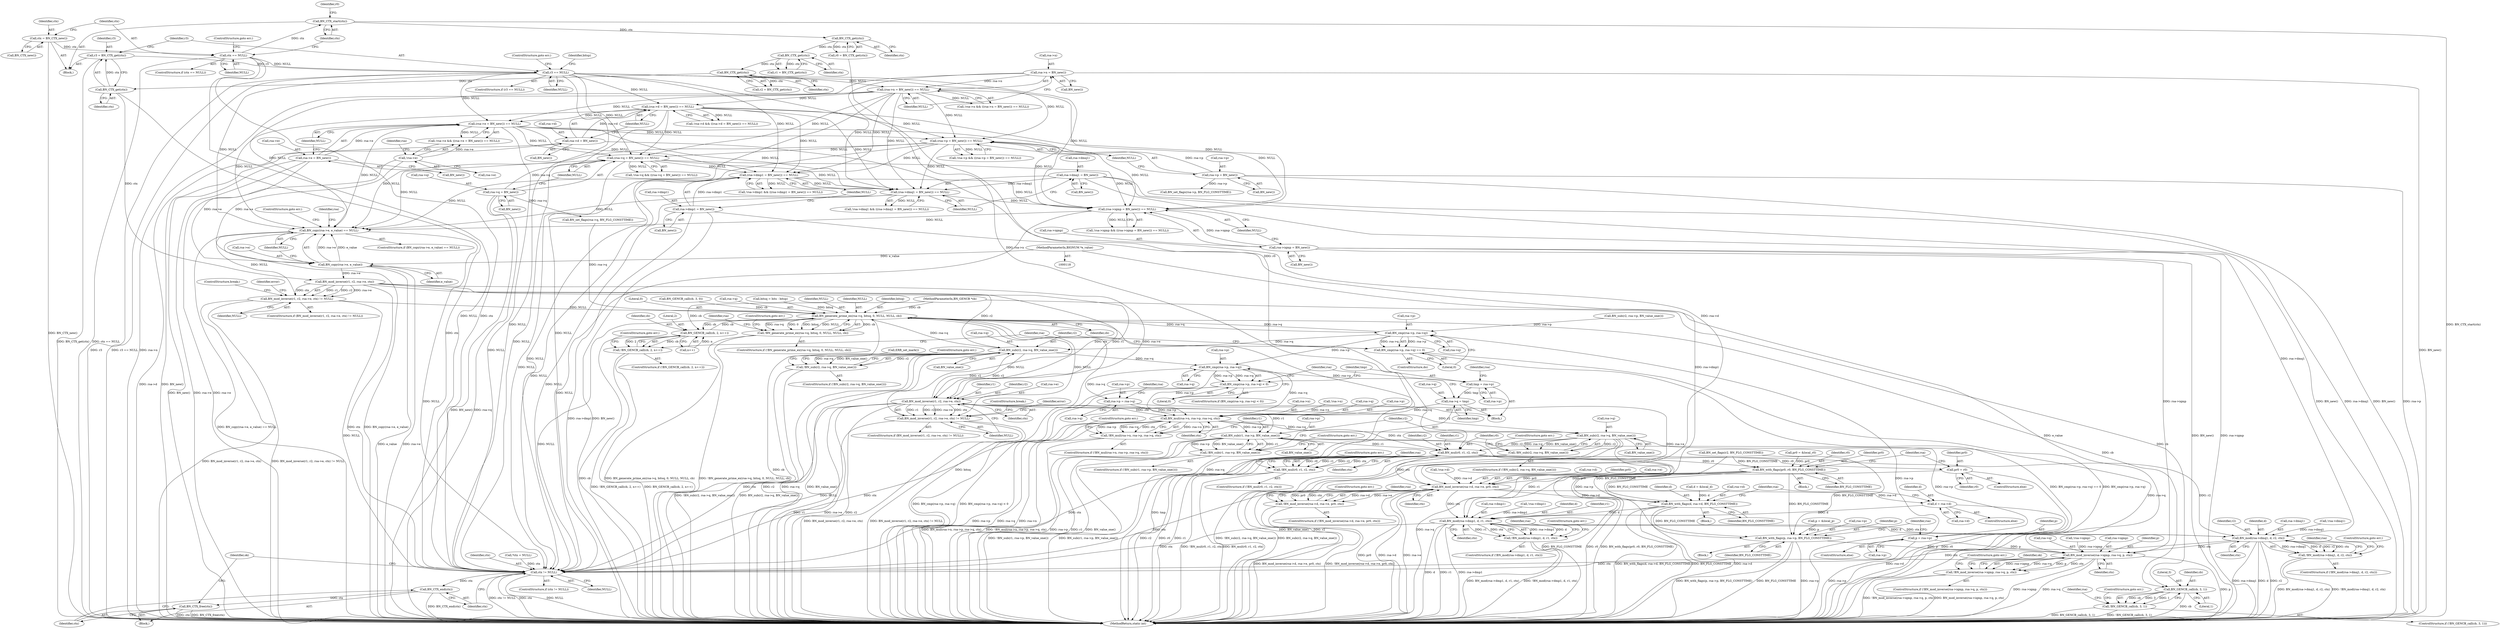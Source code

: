 digraph "0_openssl_349a41da1ad88ad87825414752a8ff5fdd6a6c3f@API" {
"1000334" [label="(Call,BN_copy(rsa->e, e_value) == NULL)"];
"1000335" [label="(Call,BN_copy(rsa->e, e_value))"];
"1000251" [label="(Call,!rsa->e)"];
"1000256" [label="(Call,rsa->e = BN_new())"];
"1000121" [label="(MethodParameterIn,BIGNUM *e_value)"];
"1000325" [label="(Call,(rsa->iqmp = BN_new()) == NULL)"];
"1000326" [label="(Call,rsa->iqmp = BN_new())"];
"1000297" [label="(Call,(rsa->dmp1 = BN_new()) == NULL)"];
"1000298" [label="(Call,rsa->dmp1 = BN_new())"];
"1000283" [label="(Call,(rsa->q = BN_new()) == NULL)"];
"1000284" [label="(Call,rsa->q = BN_new())"];
"1000205" [label="(Call,r3 == NULL)"];
"1000200" [label="(Call,r3 = BN_CTX_get(ctx))"];
"1000202" [label="(Call,BN_CTX_get(ctx))"];
"1000198" [label="(Call,BN_CTX_get(ctx))"];
"1000194" [label="(Call,BN_CTX_get(ctx))"];
"1000190" [label="(Call,BN_CTX_get(ctx))"];
"1000186" [label="(Call,BN_CTX_start(ctx))"];
"1000182" [label="(Call,ctx == NULL)"];
"1000178" [label="(Call,ctx = BN_CTX_new())"];
"1000255" [label="(Call,(rsa->e = BN_new()) == NULL)"];
"1000227" [label="(Call,(rsa->n = BN_new()) == NULL)"];
"1000228" [label="(Call,rsa->n = BN_new())"];
"1000241" [label="(Call,(rsa->d = BN_new()) == NULL)"];
"1000242" [label="(Call,rsa->d = BN_new())"];
"1000269" [label="(Call,(rsa->p = BN_new()) == NULL)"];
"1000270" [label="(Call,rsa->p = BN_new())"];
"1000311" [label="(Call,(rsa->dmq1 = BN_new()) == NULL)"];
"1000312" [label="(Call,rsa->dmq1 = BN_new())"];
"1000368" [label="(Call,BN_mod_inverse(r1, r2, rsa->e, ctx) != NULL)"];
"1000418" [label="(Call,BN_generate_prime_ex(rsa->q, bitsq, 0, NULL, NULL, cb))"];
"1000417" [label="(Call,!BN_generate_prime_ex(rsa->q, bitsq, 0, NULL, NULL, cb))"];
"1000429" [label="(Call,BN_cmp(rsa->p, rsa->q))"];
"1000428" [label="(Call,BN_cmp(rsa->p, rsa->q) == 0)"];
"1000439" [label="(Call,BN_sub(r2, rsa->q, BN_value_one()))"];
"1000438" [label="(Call,!BN_sub(r2, rsa->q, BN_value_one()))"];
"1000449" [label="(Call,BN_mod_inverse(r1, r2, rsa->e, ctx))"];
"1000448" [label="(Call,BN_mod_inverse(r1, r2, rsa->e, ctx) != NULL)"];
"1000689" [label="(Call,ctx != NULL)"];
"1000693" [label="(Call,BN_CTX_end(ctx))"];
"1000695" [label="(Call,BN_CTX_free(ctx))"];
"1000522" [label="(Call,BN_mul(rsa->n, rsa->p, rsa->q, ctx))"];
"1000521" [label="(Call,!BN_mul(rsa->n, rsa->p, rsa->q, ctx))"];
"1000536" [label="(Call,BN_sub(r1, rsa->p, BN_value_one()))"];
"1000535" [label="(Call,!BN_sub(r1, rsa->p, BN_value_one()))"];
"1000554" [label="(Call,BN_mul(r0, r1, r2, ctx))"];
"1000553" [label="(Call,!BN_mul(r0, r1, r2, ctx))"];
"1000572" [label="(Call,BN_with_flags(pr0, r0, BN_FLG_CONSTTIME))"];
"1000582" [label="(Call,BN_mod_inverse(rsa->d, rsa->e, pr0, ctx))"];
"1000581" [label="(Call,!BN_mod_inverse(rsa->d, rsa->e, pr0, ctx))"];
"1000604" [label="(Call,BN_with_flags(d, rsa->d, BN_FLG_CONSTTIME))"];
"1000618" [label="(Call,BN_mod(rsa->dmp1, d, r1, ctx))"];
"1000617" [label="(Call,!BN_mod(rsa->dmp1, d, r1, ctx))"];
"1000628" [label="(Call,BN_mod(rsa->dmq1, d, r2, ctx))"];
"1000627" [label="(Call,!BN_mod(rsa->dmq1, d, r2, ctx))"];
"1000662" [label="(Call,BN_mod_inverse(rsa->iqmp, rsa->q, p, ctx))"];
"1000661" [label="(Call,!BN_mod_inverse(rsa->iqmp, rsa->q, p, ctx))"];
"1000648" [label="(Call,BN_with_flags(p, rsa->p, BN_FLG_CONSTTIME))"];
"1000611" [label="(Call,d = rsa->d)"];
"1000577" [label="(Call,pr0 = r0)"];
"1000655" [label="(Call,p = rsa->p)"];
"1000545" [label="(Call,BN_sub(r2, rsa->q, BN_value_one()))"];
"1000544" [label="(Call,!BN_sub(r2, rsa->q, BN_value_one()))"];
"1000494" [label="(Call,BN_cmp(rsa->p, rsa->q))"];
"1000493" [label="(Call,BN_cmp(rsa->p, rsa->q) < 0)"];
"1000503" [label="(Call,tmp = rsa->p)"];
"1000515" [label="(Call,rsa->q = tmp)"];
"1000508" [label="(Call,rsa->p = rsa->q)"];
"1000479" [label="(Call,BN_GENCB_call(cb, 2, n++))"];
"1000478" [label="(Call,!BN_GENCB_call(cb, 2, n++))"];
"1000487" [label="(Call,BN_GENCB_call(cb, 3, 1))"];
"1000486" [label="(Call,!BN_GENCB_call(cb, 3, 1))"];
"1000547" [label="(Call,rsa->q)"];
"1000519" [label="(Identifier,tmp)"];
"1000666" [label="(Call,rsa->q)"];
"1000479" [label="(Call,BN_GENCB_call(cb, 2, n++))"];
"1000195" [label="(Identifier,ctx)"];
"1000498" [label="(Call,rsa->q)"];
"1000600" [label="(Call,d = &local_d)"];
"1000204" [label="(ControlStructure,if (r3 == NULL))"];
"1000431" [label="(Identifier,rsa)"];
"1000414" [label="(ControlStructure,do)"];
"1000622" [label="(Identifier,d)"];
"1000340" [label="(Identifier,NULL)"];
"1000583" [label="(Call,rsa->d)"];
"1000633" [label="(Identifier,r2)"];
"1000438" [label="(Call,!BN_sub(r2, rsa->q, BN_value_one()))"];
"1000430" [label="(Call,rsa->p)"];
"1000450" [label="(Identifier,r1)"];
"1000649" [label="(Identifier,p)"];
"1000178" [label="(Call,ctx = BN_CTX_new())"];
"1000604" [label="(Call,BN_with_flags(d, rsa->d, BN_FLG_CONSTTIME))"];
"1000270" [label="(Call,rsa->p = BN_new())"];
"1000489" [label="(Literal,3)"];
"1000180" [label="(Call,BN_CTX_new())"];
"1000251" [label="(Call,!rsa->e)"];
"1000653" [label="(Identifier,BN_FLG_CONSTTIME)"];
"1000196" [label="(Call,r2 = BN_CTX_get(ctx))"];
"1000543" [label="(ControlStructure,if (!BN_sub(r2, rsa->q, BN_value_one())))"];
"1000242" [label="(Call,rsa->d = BN_new())"];
"1000194" [label="(Call,BN_CTX_get(ctx))"];
"1000271" [label="(Call,rsa->p)"];
"1000334" [label="(Call,BN_copy(rsa->e, e_value) == NULL)"];
"1000198" [label="(Call,BN_CTX_get(ctx))"];
"1000378" [label="(ControlStructure,break;)"];
"1000122" [label="(MethodParameterIn,BN_GENCB *cb)"];
"1000580" [label="(ControlStructure,if (!BN_mod_inverse(rsa->d, rsa->e, pr0, ctx)))"];
"1000423" [label="(Literal,0)"];
"1000407" [label="(Call,BN_GENCB_call(cb, 3, 0))"];
"1000260" [label="(Call,BN_new())"];
"1000546" [label="(Identifier,r2)"];
"1000694" [label="(Identifier,ctx)"];
"1000567" [label="(Block,)"];
"1000568" [label="(Call,pr0 = &local_r0)"];
"1000624" [label="(Identifier,ctx)"];
"1000419" [label="(Call,rsa->q)"];
"1000417" [label="(Call,!BN_generate_prime_ex(rsa->q, bitsq, 0, NULL, NULL, cb))"];
"1000558" [label="(Identifier,ctx)"];
"1000634" [label="(Identifier,ctx)"];
"1000436" [label="(Literal,0)"];
"1000524" [label="(Identifier,rsa)"];
"1000689" [label="(Call,ctx != NULL)"];
"1000458" [label="(ControlStructure,break;)"];
"1000490" [label="(Literal,1)"];
"1000188" [label="(Call,r0 = BN_CTX_get(ctx))"];
"1000485" [label="(ControlStructure,if (!BN_GENCB_call(cb, 3, 1)))"];
"1000181" [label="(ControlStructure,if (ctx == NULL))"];
"1000579" [label="(Identifier,r0)"];
"1000504" [label="(Identifier,tmp)"];
"1000618" [label="(Call,BN_mod(rsa->dmp1, d, r1, ctx))"];
"1000311" [label="(Call,(rsa->dmq1 = BN_new()) == NULL)"];
"1000596" [label="(Identifier,rsa)"];
"1000321" [label="(Call,!rsa->iqmp)"];
"1000256" [label="(Call,rsa->e = BN_new())"];
"1000654" [label="(ControlStructure,else)"];
"1000275" [label="(Identifier,NULL)"];
"1000285" [label="(Call,rsa->q)"];
"1000182" [label="(Call,ctx == NULL)"];
"1000320" [label="(Call,!rsa->iqmp && ((rsa->iqmp = BN_new()) == NULL))"];
"1000368" [label="(Call,BN_mod_inverse(r1, r2, rsa->e, ctx) != NULL)"];
"1000246" [label="(Call,BN_new())"];
"1000427" [label="(ControlStructure,goto err;)"];
"1000243" [label="(Call,rsa->d)"];
"1000447" [label="(ControlStructure,if (BN_mod_inverse(r1, r2, rsa->e, ctx) != NULL))"];
"1000316" [label="(Call,BN_new())"];
"1000367" [label="(ControlStructure,if (BN_mod_inverse(r1, r2, rsa->e, ctx) != NULL))"];
"1000692" [label="(Block,)"];
"1000534" [label="(ControlStructure,if (!BN_sub(r1, rsa->p, BN_value_one())))"];
"1000627" [label="(Call,!BN_mod(rsa->dmq1, d, r2, ctx))"];
"1000446" [label="(Call,ERR_set_mark())"];
"1000551" [label="(ControlStructure,goto err;)"];
"1000331" [label="(Identifier,NULL)"];
"1000559" [label="(ControlStructure,goto err;)"];
"1000222" [label="(Call,!rsa->n && ((rsa->n = BN_new()) == NULL))"];
"1000207" [label="(Identifier,NULL)"];
"1000247" [label="(Identifier,NULL)"];
"1000289" [label="(Identifier,NULL)"];
"1000121" [label="(MethodParameterIn,BIGNUM *e_value)"];
"1000449" [label="(Call,BN_mod_inverse(r1, r2, rsa->e, ctx))"];
"1000492" [label="(ControlStructure,if (BN_cmp(rsa->p, rsa->q) < 0))"];
"1000616" [label="(ControlStructure,if (!BN_mod(rsa->dmp1, d, r1, ctx)))"];
"1000342" [label="(Call,BN_set_flags(rsa->p, BN_FLG_CONSTTIME))"];
"1000509" [label="(Call,rsa->p)"];
"1000502" [label="(Block,)"];
"1000520" [label="(ControlStructure,if (!BN_mul(rsa->n, rsa->p, rsa->q, ctx)))"];
"1000584" [label="(Identifier,rsa)"];
"1000496" [label="(Identifier,rsa)"];
"1000544" [label="(Call,!BN_sub(r2, rsa->q, BN_value_one()))"];
"1000313" [label="(Call,rsa->dmq1)"];
"1000216" [label="(Call,bitsq = bits - bitsp)"];
"1000486" [label="(Call,!BN_GENCB_call(cb, 3, 1))"];
"1000574" [label="(Identifier,r0)"];
"1000439" [label="(Call,BN_sub(r2, rsa->q, BN_value_one()))"];
"1000508" [label="(Call,rsa->p = rsa->q)"];
"1000664" [label="(Identifier,rsa)"];
"1000522" [label="(Call,BN_mul(rsa->n, rsa->p, rsa->q, ctx))"];
"1000545" [label="(Call,BN_sub(r2, rsa->q, BN_value_one()))"];
"1000690" [label="(Identifier,ctx)"];
"1000516" [label="(Call,rsa->q)"];
"1000510" [label="(Identifier,rsa)"];
"1000326" [label="(Call,rsa->iqmp = BN_new())"];
"1000433" [label="(Call,rsa->q)"];
"1000623" [label="(Identifier,r1)"];
"1000359" [label="(Call,BN_sub(r2, rsa->p, BN_value_one()))"];
"1000536" [label="(Call,BN_sub(r1, rsa->p, BN_value_one()))"];
"1000512" [label="(Call,rsa->q)"];
"1000429" [label="(Call,BN_cmp(rsa->p, rsa->q))"];
"1000673" [label="(Identifier,ok)"];
"1000529" [label="(Call,rsa->q)"];
"1000532" [label="(Identifier,ctx)"];
"1000503" [label="(Call,tmp = rsa->p)"];
"1000644" [label="(Call,p = &local_p)"];
"1000455" [label="(Identifier,ctx)"];
"1000619" [label="(Call,rsa->dmp1)"];
"1000655" [label="(Call,p = rsa->p)"];
"1000269" [label="(Call,(rsa->p = BN_new()) == NULL)"];
"1000227" [label="(Call,(rsa->n = BN_new()) == NULL)"];
"1000533" [label="(ControlStructure,goto err;)"];
"1000606" [label="(Call,rsa->d)"];
"1000526" [label="(Call,rsa->p)"];
"1000538" [label="(Call,rsa->p)"];
"1000312" [label="(Call,rsa->dmq1 = BN_new())"];
"1000578" [label="(Identifier,pr0)"];
"1000581" [label="(Call,!BN_mod_inverse(rsa->d, rsa->e, pr0, ctx))"];
"1000456" [label="(Identifier,NULL)"];
"1000620" [label="(Identifier,rsa)"];
"1000441" [label="(Call,rsa->q)"];
"1000250" [label="(Call,!rsa->e && ((rsa->e = BN_new()) == NULL))"];
"1000203" [label="(Identifier,ctx)"];
"1000688" [label="(ControlStructure,if (ctx != NULL))"];
"1000480" [label="(Identifier,cb)"];
"1000297" [label="(Call,(rsa->dmp1 = BN_new()) == NULL)"];
"1000576" [label="(ControlStructure,else)"];
"1000488" [label="(Identifier,cb)"];
"1000613" [label="(Call,rsa->d)"];
"1000484" [label="(ControlStructure,goto err;)"];
"1000191" [label="(Identifier,ctx)"];
"1000327" [label="(Call,rsa->iqmp)"];
"1000612" [label="(Identifier,d)"];
"1000695" [label="(Call,BN_CTX_free(ctx))"];
"1000192" [label="(Call,r1 = BN_CTX_get(ctx))"];
"1000440" [label="(Identifier,r2)"];
"1000278" [label="(Call,!rsa->q && ((rsa->q = BN_new()) == NULL))"];
"1000333" [label="(ControlStructure,if (BN_copy(rsa->e, e_value) == NULL))"];
"1000632" [label="(Identifier,d)"];
"1000481" [label="(Literal,2)"];
"1000650" [label="(Call,rsa->p)"];
"1000555" [label="(Identifier,r0)"];
"1000206" [label="(Identifier,r3)"];
"1000228" [label="(Call,rsa->n = BN_new())"];
"1000236" [label="(Call,!rsa->d && ((rsa->d = BN_new()) == NULL))"];
"1000451" [label="(Identifier,r2)"];
"1000478" [label="(Call,!BN_GENCB_call(cb, 2, n++))"];
"1000611" [label="(Call,d = rsa->d)"];
"1000661" [label="(Call,!BN_mod_inverse(rsa->iqmp, rsa->q, p, ctx))"];
"1000187" [label="(Identifier,ctx)"];
"1000663" [label="(Call,rsa->iqmp)"];
"1000233" [label="(Identifier,NULL)"];
"1000418" [label="(Call,BN_generate_prime_ex(rsa->q, bitsq, 0, NULL, NULL, cb))"];
"1000698" [label="(Identifier,ok)"];
"1000557" [label="(Identifier,r2)"];
"1000617" [label="(Call,!BN_mod(rsa->dmp1, d, r1, ctx))"];
"1000640" [label="(Identifier,rsa)"];
"1000542" [label="(ControlStructure,goto err;)"];
"1000292" [label="(Call,!rsa->dmp1 && ((rsa->dmp1 = BN_new()) == NULL))"];
"1000232" [label="(Call,BN_new())"];
"1000335" [label="(Call,BN_copy(rsa->e, e_value))"];
"1000699" [label="(MethodReturn,static int)"];
"1000274" [label="(Call,BN_new())"];
"1000380" [label="(Identifier,error)"];
"1000582" [label="(Call,BN_mod_inverse(rsa->d, rsa->e, pr0, ctx))"];
"1000494" [label="(Call,BN_cmp(rsa->p, rsa->q))"];
"1000482" [label="(Call,n++)"];
"1000629" [label="(Call,rsa->dmq1)"];
"1000554" [label="(Call,BN_mul(r0, r1, r2, ctx))"];
"1000325" [label="(Call,(rsa->iqmp = BN_new()) == NULL)"];
"1000420" [label="(Identifier,rsa)"];
"1000577" [label="(Call,pr0 = r0)"];
"1000376" [label="(Identifier,NULL)"];
"1000200" [label="(Call,r3 = BN_CTX_get(ctx))"];
"1000261" [label="(Identifier,NULL)"];
"1000628" [label="(Call,BN_mod(rsa->dmq1, d, r2, ctx))"];
"1000662" [label="(Call,BN_mod_inverse(rsa->iqmp, rsa->q, p, ctx))"];
"1000307" [label="(Call,!rsa->dmq1)"];
"1000630" [label="(Identifier,rsa)"];
"1000369" [label="(Call,BN_mod_inverse(r1, r2, rsa->e, ctx))"];
"1000184" [label="(Identifier,NULL)"];
"1000264" [label="(Call,!rsa->p && ((rsa->p = BN_new()) == NULL))"];
"1000229" [label="(Call,rsa->n)"];
"1000426" [label="(Identifier,cb)"];
"1000487" [label="(Call,BN_GENCB_call(cb, 3, 1))"];
"1000625" [label="(ControlStructure,goto err;)"];
"1000341" [label="(ControlStructure,goto err;)"];
"1000523" [label="(Call,rsa->n)"];
"1000643" [label="(Block,)"];
"1000505" [label="(Call,rsa->p)"];
"1000339" [label="(Identifier,e_value)"];
"1000186" [label="(Call,BN_CTX_start(ctx))"];
"1000521" [label="(Call,!BN_mul(rsa->n, rsa->p, rsa->q, ctx))"];
"1000293" [label="(Call,!rsa->dmp1)"];
"1000190" [label="(Call,BN_CTX_get(ctx))"];
"1000258" [label="(Identifier,rsa)"];
"1000416" [label="(ControlStructure,if (!BN_generate_prime_ex(rsa->q, bitsq, 0, NULL, NULL, cb)))"];
"1000626" [label="(ControlStructure,if (!BN_mod(rsa->dmq1, d, r2, ctx)))"];
"1000501" [label="(Literal,0)"];
"1000283" [label="(Call,(rsa->q = BN_new()) == NULL)"];
"1000306" [label="(Call,!rsa->dmq1 && ((rsa->dmq1 = BN_new()) == NULL))"];
"1000444" [label="(Call,BN_value_one())"];
"1000241" [label="(Call,(rsa->d = BN_new()) == NULL)"];
"1000425" [label="(Identifier,NULL)"];
"1000477" [label="(ControlStructure,if (!BN_GENCB_call(cb, 2, n++)))"];
"1000223" [label="(Call,!rsa->n)"];
"1000208" [label="(ControlStructure,goto err;)"];
"1000428" [label="(Call,BN_cmp(rsa->p, rsa->q) == 0)"];
"1000590" [label="(Identifier,ctx)"];
"1000185" [label="(ControlStructure,goto err;)"];
"1000330" [label="(Call,BN_new())"];
"1000693" [label="(Call,BN_CTX_end(ctx))"];
"1000556" [label="(Identifier,r1)"];
"1000179" [label="(Identifier,ctx)"];
"1000541" [label="(Call,BN_value_one())"];
"1000670" [label="(Identifier,ctx)"];
"1000656" [label="(Identifier,p)"];
"1000517" [label="(Identifier,rsa)"];
"1000610" [label="(ControlStructure,else)"];
"1000495" [label="(Call,rsa->p)"];
"1000183" [label="(Identifier,ctx)"];
"1000317" [label="(Identifier,NULL)"];
"1000255" [label="(Call,(rsa->e = BN_new()) == NULL)"];
"1000535" [label="(Call,!BN_sub(r1, rsa->p, BN_value_one()))"];
"1000552" [label="(ControlStructure,if (!BN_mul(r0, r1, r2, ctx)))"];
"1000352" [label="(Call,BN_set_flags(r2, BN_FLG_CONSTTIME))"];
"1000589" [label="(Identifier,pr0)"];
"1000336" [label="(Call,rsa->e)"];
"1000201" [label="(Identifier,r3)"];
"1000671" [label="(ControlStructure,goto err;)"];
"1000299" [label="(Call,rsa->dmp1)"];
"1000298" [label="(Call,rsa->dmp1 = BN_new())"];
"1000303" [label="(Identifier,NULL)"];
"1000202" [label="(Call,BN_CTX_get(ctx))"];
"1000424" [label="(Identifier,NULL)"];
"1000553" [label="(Call,!BN_mul(r0, r1, r2, ctx))"];
"1000515" [label="(Call,rsa->q = tmp)"];
"1000657" [label="(Call,rsa->p)"];
"1000550" [label="(Call,BN_value_one())"];
"1000437" [label="(ControlStructure,if (!BN_sub(r2, rsa->q, BN_value_one())))"];
"1000575" [label="(Identifier,BN_FLG_CONSTTIME)"];
"1000199" [label="(Identifier,ctx)"];
"1000491" [label="(ControlStructure,goto err;)"];
"1000205" [label="(Call,r3 == NULL)"];
"1000572" [label="(Call,BN_with_flags(pr0, r0, BN_FLG_CONSTTIME))"];
"1000696" [label="(Identifier,ctx)"];
"1000609" [label="(Identifier,BN_FLG_CONSTTIME)"];
"1000284" [label="(Call,rsa->q = BN_new())"];
"1000605" [label="(Identifier,d)"];
"1000452" [label="(Call,rsa->e)"];
"1000586" [label="(Call,rsa->e)"];
"1000493" [label="(Call,BN_cmp(rsa->p, rsa->q) < 0)"];
"1000648" [label="(Call,BN_with_flags(p, rsa->p, BN_FLG_CONSTTIME))"];
"1000660" [label="(ControlStructure,if (!BN_mod_inverse(rsa->iqmp, rsa->q, p, ctx)))"];
"1000448" [label="(Call,BN_mod_inverse(r1, r2, rsa->e, ctx) != NULL)"];
"1000210" [label="(Identifier,bitsp)"];
"1000573" [label="(Identifier,pr0)"];
"1000237" [label="(Call,!rsa->d)"];
"1000591" [label="(ControlStructure,goto err;)"];
"1000691" [label="(Identifier,NULL)"];
"1000159" [label="(Call,*ctx = NULL)"];
"1000537" [label="(Identifier,r1)"];
"1000599" [label="(Block,)"];
"1000344" [label="(Identifier,rsa)"];
"1000635" [label="(ControlStructure,goto err;)"];
"1000669" [label="(Identifier,p)"];
"1000460" [label="(Identifier,error)"];
"1000252" [label="(Call,rsa->e)"];
"1000445" [label="(ControlStructure,goto err;)"];
"1000347" [label="(Call,BN_set_flags(rsa->q, BN_FLG_CONSTTIME))"];
"1000302" [label="(Call,BN_new())"];
"1000123" [label="(Block,)"];
"1000257" [label="(Call,rsa->e)"];
"1000564" [label="(Identifier,rsa)"];
"1000189" [label="(Identifier,r0)"];
"1000288" [label="(Call,BN_new())"];
"1000422" [label="(Identifier,bitsq)"];
"1000334" -> "1000333"  [label="AST: "];
"1000334" -> "1000340"  [label="CFG: "];
"1000335" -> "1000334"  [label="AST: "];
"1000340" -> "1000334"  [label="AST: "];
"1000341" -> "1000334"  [label="CFG: "];
"1000344" -> "1000334"  [label="CFG: "];
"1000334" -> "1000699"  [label="DDG: BN_copy(rsa->e, e_value) == NULL"];
"1000334" -> "1000699"  [label="DDG: BN_copy(rsa->e, e_value)"];
"1000335" -> "1000334"  [label="DDG: rsa->e"];
"1000335" -> "1000334"  [label="DDG: e_value"];
"1000325" -> "1000334"  [label="DDG: NULL"];
"1000297" -> "1000334"  [label="DDG: NULL"];
"1000283" -> "1000334"  [label="DDG: NULL"];
"1000205" -> "1000334"  [label="DDG: NULL"];
"1000255" -> "1000334"  [label="DDG: NULL"];
"1000241" -> "1000334"  [label="DDG: NULL"];
"1000311" -> "1000334"  [label="DDG: NULL"];
"1000269" -> "1000334"  [label="DDG: NULL"];
"1000227" -> "1000334"  [label="DDG: NULL"];
"1000334" -> "1000368"  [label="DDG: NULL"];
"1000334" -> "1000689"  [label="DDG: NULL"];
"1000335" -> "1000339"  [label="CFG: "];
"1000336" -> "1000335"  [label="AST: "];
"1000339" -> "1000335"  [label="AST: "];
"1000340" -> "1000335"  [label="CFG: "];
"1000335" -> "1000699"  [label="DDG: e_value"];
"1000335" -> "1000699"  [label="DDG: rsa->e"];
"1000251" -> "1000335"  [label="DDG: rsa->e"];
"1000256" -> "1000335"  [label="DDG: rsa->e"];
"1000121" -> "1000335"  [label="DDG: e_value"];
"1000335" -> "1000369"  [label="DDG: rsa->e"];
"1000251" -> "1000250"  [label="AST: "];
"1000251" -> "1000252"  [label="CFG: "];
"1000252" -> "1000251"  [label="AST: "];
"1000258" -> "1000251"  [label="CFG: "];
"1000250" -> "1000251"  [label="CFG: "];
"1000251" -> "1000699"  [label="DDG: rsa->e"];
"1000251" -> "1000250"  [label="DDG: rsa->e"];
"1000256" -> "1000255"  [label="AST: "];
"1000256" -> "1000260"  [label="CFG: "];
"1000257" -> "1000256"  [label="AST: "];
"1000260" -> "1000256"  [label="AST: "];
"1000261" -> "1000256"  [label="CFG: "];
"1000256" -> "1000699"  [label="DDG: BN_new()"];
"1000256" -> "1000699"  [label="DDG: rsa->e"];
"1000256" -> "1000255"  [label="DDG: rsa->e"];
"1000121" -> "1000118"  [label="AST: "];
"1000121" -> "1000699"  [label="DDG: e_value"];
"1000325" -> "1000320"  [label="AST: "];
"1000325" -> "1000331"  [label="CFG: "];
"1000326" -> "1000325"  [label="AST: "];
"1000331" -> "1000325"  [label="AST: "];
"1000320" -> "1000325"  [label="CFG: "];
"1000325" -> "1000320"  [label="DDG: NULL"];
"1000326" -> "1000325"  [label="DDG: rsa->iqmp"];
"1000297" -> "1000325"  [label="DDG: NULL"];
"1000283" -> "1000325"  [label="DDG: NULL"];
"1000205" -> "1000325"  [label="DDG: NULL"];
"1000255" -> "1000325"  [label="DDG: NULL"];
"1000241" -> "1000325"  [label="DDG: NULL"];
"1000311" -> "1000325"  [label="DDG: NULL"];
"1000269" -> "1000325"  [label="DDG: NULL"];
"1000227" -> "1000325"  [label="DDG: NULL"];
"1000325" -> "1000689"  [label="DDG: NULL"];
"1000326" -> "1000330"  [label="CFG: "];
"1000327" -> "1000326"  [label="AST: "];
"1000330" -> "1000326"  [label="AST: "];
"1000331" -> "1000326"  [label="CFG: "];
"1000326" -> "1000699"  [label="DDG: BN_new()"];
"1000326" -> "1000699"  [label="DDG: rsa->iqmp"];
"1000326" -> "1000662"  [label="DDG: rsa->iqmp"];
"1000297" -> "1000292"  [label="AST: "];
"1000297" -> "1000303"  [label="CFG: "];
"1000298" -> "1000297"  [label="AST: "];
"1000303" -> "1000297"  [label="AST: "];
"1000292" -> "1000297"  [label="CFG: "];
"1000297" -> "1000292"  [label="DDG: NULL"];
"1000298" -> "1000297"  [label="DDG: rsa->dmp1"];
"1000283" -> "1000297"  [label="DDG: NULL"];
"1000205" -> "1000297"  [label="DDG: NULL"];
"1000255" -> "1000297"  [label="DDG: NULL"];
"1000241" -> "1000297"  [label="DDG: NULL"];
"1000269" -> "1000297"  [label="DDG: NULL"];
"1000227" -> "1000297"  [label="DDG: NULL"];
"1000297" -> "1000311"  [label="DDG: NULL"];
"1000297" -> "1000689"  [label="DDG: NULL"];
"1000298" -> "1000302"  [label="CFG: "];
"1000299" -> "1000298"  [label="AST: "];
"1000302" -> "1000298"  [label="AST: "];
"1000303" -> "1000298"  [label="CFG: "];
"1000298" -> "1000699"  [label="DDG: rsa->dmp1"];
"1000298" -> "1000699"  [label="DDG: BN_new()"];
"1000298" -> "1000618"  [label="DDG: rsa->dmp1"];
"1000283" -> "1000278"  [label="AST: "];
"1000283" -> "1000289"  [label="CFG: "];
"1000284" -> "1000283"  [label="AST: "];
"1000289" -> "1000283"  [label="AST: "];
"1000278" -> "1000283"  [label="CFG: "];
"1000283" -> "1000278"  [label="DDG: NULL"];
"1000284" -> "1000283"  [label="DDG: rsa->q"];
"1000205" -> "1000283"  [label="DDG: NULL"];
"1000255" -> "1000283"  [label="DDG: NULL"];
"1000241" -> "1000283"  [label="DDG: NULL"];
"1000269" -> "1000283"  [label="DDG: NULL"];
"1000227" -> "1000283"  [label="DDG: NULL"];
"1000283" -> "1000311"  [label="DDG: NULL"];
"1000283" -> "1000689"  [label="DDG: NULL"];
"1000284" -> "1000288"  [label="CFG: "];
"1000285" -> "1000284"  [label="AST: "];
"1000288" -> "1000284"  [label="AST: "];
"1000289" -> "1000284"  [label="CFG: "];
"1000284" -> "1000699"  [label="DDG: rsa->q"];
"1000284" -> "1000699"  [label="DDG: BN_new()"];
"1000284" -> "1000347"  [label="DDG: rsa->q"];
"1000205" -> "1000204"  [label="AST: "];
"1000205" -> "1000207"  [label="CFG: "];
"1000206" -> "1000205"  [label="AST: "];
"1000207" -> "1000205"  [label="AST: "];
"1000208" -> "1000205"  [label="CFG: "];
"1000210" -> "1000205"  [label="CFG: "];
"1000205" -> "1000699"  [label="DDG: r3"];
"1000205" -> "1000699"  [label="DDG: r3 == NULL"];
"1000200" -> "1000205"  [label="DDG: r3"];
"1000182" -> "1000205"  [label="DDG: NULL"];
"1000205" -> "1000227"  [label="DDG: NULL"];
"1000205" -> "1000241"  [label="DDG: NULL"];
"1000205" -> "1000255"  [label="DDG: NULL"];
"1000205" -> "1000269"  [label="DDG: NULL"];
"1000205" -> "1000311"  [label="DDG: NULL"];
"1000205" -> "1000689"  [label="DDG: NULL"];
"1000200" -> "1000123"  [label="AST: "];
"1000200" -> "1000202"  [label="CFG: "];
"1000201" -> "1000200"  [label="AST: "];
"1000202" -> "1000200"  [label="AST: "];
"1000206" -> "1000200"  [label="CFG: "];
"1000200" -> "1000699"  [label="DDG: BN_CTX_get(ctx)"];
"1000202" -> "1000200"  [label="DDG: ctx"];
"1000202" -> "1000203"  [label="CFG: "];
"1000203" -> "1000202"  [label="AST: "];
"1000198" -> "1000202"  [label="DDG: ctx"];
"1000202" -> "1000369"  [label="DDG: ctx"];
"1000202" -> "1000689"  [label="DDG: ctx"];
"1000198" -> "1000196"  [label="AST: "];
"1000198" -> "1000199"  [label="CFG: "];
"1000199" -> "1000198"  [label="AST: "];
"1000196" -> "1000198"  [label="CFG: "];
"1000198" -> "1000196"  [label="DDG: ctx"];
"1000194" -> "1000198"  [label="DDG: ctx"];
"1000194" -> "1000192"  [label="AST: "];
"1000194" -> "1000195"  [label="CFG: "];
"1000195" -> "1000194"  [label="AST: "];
"1000192" -> "1000194"  [label="CFG: "];
"1000194" -> "1000192"  [label="DDG: ctx"];
"1000190" -> "1000194"  [label="DDG: ctx"];
"1000190" -> "1000188"  [label="AST: "];
"1000190" -> "1000191"  [label="CFG: "];
"1000191" -> "1000190"  [label="AST: "];
"1000188" -> "1000190"  [label="CFG: "];
"1000190" -> "1000188"  [label="DDG: ctx"];
"1000186" -> "1000190"  [label="DDG: ctx"];
"1000186" -> "1000123"  [label="AST: "];
"1000186" -> "1000187"  [label="CFG: "];
"1000187" -> "1000186"  [label="AST: "];
"1000189" -> "1000186"  [label="CFG: "];
"1000186" -> "1000699"  [label="DDG: BN_CTX_start(ctx)"];
"1000182" -> "1000186"  [label="DDG: ctx"];
"1000182" -> "1000181"  [label="AST: "];
"1000182" -> "1000184"  [label="CFG: "];
"1000183" -> "1000182"  [label="AST: "];
"1000184" -> "1000182"  [label="AST: "];
"1000185" -> "1000182"  [label="CFG: "];
"1000187" -> "1000182"  [label="CFG: "];
"1000182" -> "1000699"  [label="DDG: ctx == NULL"];
"1000178" -> "1000182"  [label="DDG: ctx"];
"1000182" -> "1000689"  [label="DDG: ctx"];
"1000182" -> "1000689"  [label="DDG: NULL"];
"1000178" -> "1000123"  [label="AST: "];
"1000178" -> "1000180"  [label="CFG: "];
"1000179" -> "1000178"  [label="AST: "];
"1000180" -> "1000178"  [label="AST: "];
"1000183" -> "1000178"  [label="CFG: "];
"1000178" -> "1000699"  [label="DDG: BN_CTX_new()"];
"1000255" -> "1000250"  [label="AST: "];
"1000255" -> "1000261"  [label="CFG: "];
"1000261" -> "1000255"  [label="AST: "];
"1000250" -> "1000255"  [label="CFG: "];
"1000255" -> "1000250"  [label="DDG: NULL"];
"1000227" -> "1000255"  [label="DDG: NULL"];
"1000241" -> "1000255"  [label="DDG: NULL"];
"1000255" -> "1000269"  [label="DDG: NULL"];
"1000255" -> "1000311"  [label="DDG: NULL"];
"1000255" -> "1000689"  [label="DDG: NULL"];
"1000227" -> "1000222"  [label="AST: "];
"1000227" -> "1000233"  [label="CFG: "];
"1000228" -> "1000227"  [label="AST: "];
"1000233" -> "1000227"  [label="AST: "];
"1000222" -> "1000227"  [label="CFG: "];
"1000227" -> "1000222"  [label="DDG: NULL"];
"1000228" -> "1000227"  [label="DDG: rsa->n"];
"1000227" -> "1000241"  [label="DDG: NULL"];
"1000227" -> "1000269"  [label="DDG: NULL"];
"1000227" -> "1000311"  [label="DDG: NULL"];
"1000227" -> "1000689"  [label="DDG: NULL"];
"1000228" -> "1000232"  [label="CFG: "];
"1000229" -> "1000228"  [label="AST: "];
"1000232" -> "1000228"  [label="AST: "];
"1000233" -> "1000228"  [label="CFG: "];
"1000228" -> "1000699"  [label="DDG: rsa->n"];
"1000228" -> "1000699"  [label="DDG: BN_new()"];
"1000228" -> "1000522"  [label="DDG: rsa->n"];
"1000241" -> "1000236"  [label="AST: "];
"1000241" -> "1000247"  [label="CFG: "];
"1000242" -> "1000241"  [label="AST: "];
"1000247" -> "1000241"  [label="AST: "];
"1000236" -> "1000241"  [label="CFG: "];
"1000241" -> "1000236"  [label="DDG: NULL"];
"1000242" -> "1000241"  [label="DDG: rsa->d"];
"1000241" -> "1000269"  [label="DDG: NULL"];
"1000241" -> "1000311"  [label="DDG: NULL"];
"1000241" -> "1000689"  [label="DDG: NULL"];
"1000242" -> "1000246"  [label="CFG: "];
"1000243" -> "1000242"  [label="AST: "];
"1000246" -> "1000242"  [label="AST: "];
"1000247" -> "1000242"  [label="CFG: "];
"1000242" -> "1000699"  [label="DDG: BN_new()"];
"1000242" -> "1000699"  [label="DDG: rsa->d"];
"1000242" -> "1000582"  [label="DDG: rsa->d"];
"1000269" -> "1000264"  [label="AST: "];
"1000269" -> "1000275"  [label="CFG: "];
"1000270" -> "1000269"  [label="AST: "];
"1000275" -> "1000269"  [label="AST: "];
"1000264" -> "1000269"  [label="CFG: "];
"1000269" -> "1000264"  [label="DDG: NULL"];
"1000270" -> "1000269"  [label="DDG: rsa->p"];
"1000269" -> "1000311"  [label="DDG: NULL"];
"1000269" -> "1000689"  [label="DDG: NULL"];
"1000270" -> "1000274"  [label="CFG: "];
"1000271" -> "1000270"  [label="AST: "];
"1000274" -> "1000270"  [label="AST: "];
"1000275" -> "1000270"  [label="CFG: "];
"1000270" -> "1000699"  [label="DDG: BN_new()"];
"1000270" -> "1000699"  [label="DDG: rsa->p"];
"1000270" -> "1000342"  [label="DDG: rsa->p"];
"1000311" -> "1000306"  [label="AST: "];
"1000311" -> "1000317"  [label="CFG: "];
"1000312" -> "1000311"  [label="AST: "];
"1000317" -> "1000311"  [label="AST: "];
"1000306" -> "1000311"  [label="CFG: "];
"1000311" -> "1000306"  [label="DDG: NULL"];
"1000312" -> "1000311"  [label="DDG: rsa->dmq1"];
"1000311" -> "1000689"  [label="DDG: NULL"];
"1000312" -> "1000316"  [label="CFG: "];
"1000313" -> "1000312"  [label="AST: "];
"1000316" -> "1000312"  [label="AST: "];
"1000317" -> "1000312"  [label="CFG: "];
"1000312" -> "1000699"  [label="DDG: BN_new()"];
"1000312" -> "1000699"  [label="DDG: rsa->dmq1"];
"1000312" -> "1000628"  [label="DDG: rsa->dmq1"];
"1000368" -> "1000367"  [label="AST: "];
"1000368" -> "1000376"  [label="CFG: "];
"1000369" -> "1000368"  [label="AST: "];
"1000376" -> "1000368"  [label="AST: "];
"1000378" -> "1000368"  [label="CFG: "];
"1000380" -> "1000368"  [label="CFG: "];
"1000368" -> "1000699"  [label="DDG: BN_mod_inverse(r1, r2, rsa->e, ctx)"];
"1000368" -> "1000699"  [label="DDG: BN_mod_inverse(r1, r2, rsa->e, ctx) != NULL"];
"1000369" -> "1000368"  [label="DDG: r1"];
"1000369" -> "1000368"  [label="DDG: r2"];
"1000369" -> "1000368"  [label="DDG: rsa->e"];
"1000369" -> "1000368"  [label="DDG: ctx"];
"1000368" -> "1000418"  [label="DDG: NULL"];
"1000368" -> "1000689"  [label="DDG: NULL"];
"1000418" -> "1000417"  [label="AST: "];
"1000418" -> "1000426"  [label="CFG: "];
"1000419" -> "1000418"  [label="AST: "];
"1000422" -> "1000418"  [label="AST: "];
"1000423" -> "1000418"  [label="AST: "];
"1000424" -> "1000418"  [label="AST: "];
"1000425" -> "1000418"  [label="AST: "];
"1000426" -> "1000418"  [label="AST: "];
"1000417" -> "1000418"  [label="CFG: "];
"1000418" -> "1000699"  [label="DDG: cb"];
"1000418" -> "1000699"  [label="DDG: bitsq"];
"1000418" -> "1000699"  [label="DDG: rsa->q"];
"1000418" -> "1000417"  [label="DDG: cb"];
"1000418" -> "1000417"  [label="DDG: rsa->q"];
"1000418" -> "1000417"  [label="DDG: 0"];
"1000418" -> "1000417"  [label="DDG: bitsq"];
"1000418" -> "1000417"  [label="DDG: NULL"];
"1000347" -> "1000418"  [label="DDG: rsa->q"];
"1000429" -> "1000418"  [label="DDG: rsa->q"];
"1000439" -> "1000418"  [label="DDG: rsa->q"];
"1000216" -> "1000418"  [label="DDG: bitsq"];
"1000448" -> "1000418"  [label="DDG: NULL"];
"1000407" -> "1000418"  [label="DDG: cb"];
"1000479" -> "1000418"  [label="DDG: cb"];
"1000122" -> "1000418"  [label="DDG: cb"];
"1000418" -> "1000429"  [label="DDG: rsa->q"];
"1000418" -> "1000448"  [label="DDG: NULL"];
"1000418" -> "1000479"  [label="DDG: cb"];
"1000418" -> "1000487"  [label="DDG: cb"];
"1000418" -> "1000689"  [label="DDG: NULL"];
"1000417" -> "1000416"  [label="AST: "];
"1000431" -> "1000417"  [label="CFG: "];
"1000427" -> "1000417"  [label="CFG: "];
"1000417" -> "1000699"  [label="DDG: BN_generate_prime_ex(rsa->q, bitsq, 0, NULL, NULL, cb)"];
"1000417" -> "1000699"  [label="DDG: !BN_generate_prime_ex(rsa->q, bitsq, 0, NULL, NULL, cb)"];
"1000429" -> "1000428"  [label="AST: "];
"1000429" -> "1000433"  [label="CFG: "];
"1000430" -> "1000429"  [label="AST: "];
"1000433" -> "1000429"  [label="AST: "];
"1000436" -> "1000429"  [label="CFG: "];
"1000429" -> "1000699"  [label="DDG: rsa->p"];
"1000429" -> "1000428"  [label="DDG: rsa->p"];
"1000429" -> "1000428"  [label="DDG: rsa->q"];
"1000359" -> "1000429"  [label="DDG: rsa->p"];
"1000429" -> "1000439"  [label="DDG: rsa->q"];
"1000429" -> "1000494"  [label="DDG: rsa->p"];
"1000428" -> "1000414"  [label="AST: "];
"1000428" -> "1000436"  [label="CFG: "];
"1000436" -> "1000428"  [label="AST: "];
"1000420" -> "1000428"  [label="CFG: "];
"1000440" -> "1000428"  [label="CFG: "];
"1000428" -> "1000699"  [label="DDG: BN_cmp(rsa->p, rsa->q) == 0"];
"1000428" -> "1000699"  [label="DDG: BN_cmp(rsa->p, rsa->q)"];
"1000439" -> "1000438"  [label="AST: "];
"1000439" -> "1000444"  [label="CFG: "];
"1000440" -> "1000439"  [label="AST: "];
"1000441" -> "1000439"  [label="AST: "];
"1000444" -> "1000439"  [label="AST: "];
"1000438" -> "1000439"  [label="CFG: "];
"1000439" -> "1000699"  [label="DDG: r2"];
"1000439" -> "1000699"  [label="DDG: rsa->q"];
"1000439" -> "1000699"  [label="DDG: BN_value_one()"];
"1000439" -> "1000438"  [label="DDG: r2"];
"1000439" -> "1000438"  [label="DDG: rsa->q"];
"1000439" -> "1000438"  [label="DDG: BN_value_one()"];
"1000449" -> "1000439"  [label="DDG: r2"];
"1000369" -> "1000439"  [label="DDG: r2"];
"1000439" -> "1000449"  [label="DDG: r2"];
"1000439" -> "1000494"  [label="DDG: rsa->q"];
"1000438" -> "1000437"  [label="AST: "];
"1000445" -> "1000438"  [label="CFG: "];
"1000446" -> "1000438"  [label="CFG: "];
"1000438" -> "1000699"  [label="DDG: !BN_sub(r2, rsa->q, BN_value_one())"];
"1000438" -> "1000699"  [label="DDG: BN_sub(r2, rsa->q, BN_value_one())"];
"1000449" -> "1000448"  [label="AST: "];
"1000449" -> "1000455"  [label="CFG: "];
"1000450" -> "1000449"  [label="AST: "];
"1000451" -> "1000449"  [label="AST: "];
"1000452" -> "1000449"  [label="AST: "];
"1000455" -> "1000449"  [label="AST: "];
"1000456" -> "1000449"  [label="CFG: "];
"1000449" -> "1000699"  [label="DDG: r1"];
"1000449" -> "1000699"  [label="DDG: rsa->e"];
"1000449" -> "1000699"  [label="DDG: r2"];
"1000449" -> "1000448"  [label="DDG: r1"];
"1000449" -> "1000448"  [label="DDG: r2"];
"1000449" -> "1000448"  [label="DDG: rsa->e"];
"1000449" -> "1000448"  [label="DDG: ctx"];
"1000369" -> "1000449"  [label="DDG: r1"];
"1000369" -> "1000449"  [label="DDG: rsa->e"];
"1000369" -> "1000449"  [label="DDG: ctx"];
"1000449" -> "1000522"  [label="DDG: ctx"];
"1000449" -> "1000536"  [label="DDG: r1"];
"1000449" -> "1000545"  [label="DDG: r2"];
"1000449" -> "1000582"  [label="DDG: rsa->e"];
"1000449" -> "1000689"  [label="DDG: ctx"];
"1000448" -> "1000447"  [label="AST: "];
"1000448" -> "1000456"  [label="CFG: "];
"1000456" -> "1000448"  [label="AST: "];
"1000458" -> "1000448"  [label="CFG: "];
"1000460" -> "1000448"  [label="CFG: "];
"1000448" -> "1000699"  [label="DDG: BN_mod_inverse(r1, r2, rsa->e, ctx)"];
"1000448" -> "1000699"  [label="DDG: BN_mod_inverse(r1, r2, rsa->e, ctx) != NULL"];
"1000448" -> "1000689"  [label="DDG: NULL"];
"1000689" -> "1000688"  [label="AST: "];
"1000689" -> "1000691"  [label="CFG: "];
"1000690" -> "1000689"  [label="AST: "];
"1000691" -> "1000689"  [label="AST: "];
"1000694" -> "1000689"  [label="CFG: "];
"1000698" -> "1000689"  [label="CFG: "];
"1000689" -> "1000699"  [label="DDG: ctx != NULL"];
"1000689" -> "1000699"  [label="DDG: ctx"];
"1000689" -> "1000699"  [label="DDG: NULL"];
"1000369" -> "1000689"  [label="DDG: ctx"];
"1000582" -> "1000689"  [label="DDG: ctx"];
"1000159" -> "1000689"  [label="DDG: ctx"];
"1000618" -> "1000689"  [label="DDG: ctx"];
"1000662" -> "1000689"  [label="DDG: ctx"];
"1000554" -> "1000689"  [label="DDG: ctx"];
"1000522" -> "1000689"  [label="DDG: ctx"];
"1000628" -> "1000689"  [label="DDG: ctx"];
"1000689" -> "1000693"  [label="DDG: ctx"];
"1000693" -> "1000692"  [label="AST: "];
"1000693" -> "1000694"  [label="CFG: "];
"1000694" -> "1000693"  [label="AST: "];
"1000696" -> "1000693"  [label="CFG: "];
"1000693" -> "1000699"  [label="DDG: BN_CTX_end(ctx)"];
"1000693" -> "1000695"  [label="DDG: ctx"];
"1000695" -> "1000692"  [label="AST: "];
"1000695" -> "1000696"  [label="CFG: "];
"1000696" -> "1000695"  [label="AST: "];
"1000698" -> "1000695"  [label="CFG: "];
"1000695" -> "1000699"  [label="DDG: BN_CTX_free(ctx)"];
"1000695" -> "1000699"  [label="DDG: ctx"];
"1000522" -> "1000521"  [label="AST: "];
"1000522" -> "1000532"  [label="CFG: "];
"1000523" -> "1000522"  [label="AST: "];
"1000526" -> "1000522"  [label="AST: "];
"1000529" -> "1000522"  [label="AST: "];
"1000532" -> "1000522"  [label="AST: "];
"1000521" -> "1000522"  [label="CFG: "];
"1000522" -> "1000699"  [label="DDG: rsa->p"];
"1000522" -> "1000699"  [label="DDG: rsa->q"];
"1000522" -> "1000699"  [label="DDG: rsa->n"];
"1000522" -> "1000521"  [label="DDG: rsa->n"];
"1000522" -> "1000521"  [label="DDG: rsa->p"];
"1000522" -> "1000521"  [label="DDG: rsa->q"];
"1000522" -> "1000521"  [label="DDG: ctx"];
"1000223" -> "1000522"  [label="DDG: rsa->n"];
"1000508" -> "1000522"  [label="DDG: rsa->p"];
"1000494" -> "1000522"  [label="DDG: rsa->p"];
"1000494" -> "1000522"  [label="DDG: rsa->q"];
"1000515" -> "1000522"  [label="DDG: rsa->q"];
"1000522" -> "1000536"  [label="DDG: rsa->p"];
"1000522" -> "1000545"  [label="DDG: rsa->q"];
"1000522" -> "1000554"  [label="DDG: ctx"];
"1000521" -> "1000520"  [label="AST: "];
"1000533" -> "1000521"  [label="CFG: "];
"1000537" -> "1000521"  [label="CFG: "];
"1000521" -> "1000699"  [label="DDG: BN_mul(rsa->n, rsa->p, rsa->q, ctx)"];
"1000521" -> "1000699"  [label="DDG: !BN_mul(rsa->n, rsa->p, rsa->q, ctx)"];
"1000536" -> "1000535"  [label="AST: "];
"1000536" -> "1000541"  [label="CFG: "];
"1000537" -> "1000536"  [label="AST: "];
"1000538" -> "1000536"  [label="AST: "];
"1000541" -> "1000536"  [label="AST: "];
"1000535" -> "1000536"  [label="CFG: "];
"1000536" -> "1000699"  [label="DDG: rsa->p"];
"1000536" -> "1000699"  [label="DDG: r1"];
"1000536" -> "1000699"  [label="DDG: BN_value_one()"];
"1000536" -> "1000535"  [label="DDG: r1"];
"1000536" -> "1000535"  [label="DDG: rsa->p"];
"1000536" -> "1000535"  [label="DDG: BN_value_one()"];
"1000536" -> "1000554"  [label="DDG: r1"];
"1000536" -> "1000648"  [label="DDG: rsa->p"];
"1000536" -> "1000655"  [label="DDG: rsa->p"];
"1000535" -> "1000534"  [label="AST: "];
"1000542" -> "1000535"  [label="CFG: "];
"1000546" -> "1000535"  [label="CFG: "];
"1000535" -> "1000699"  [label="DDG: BN_sub(r1, rsa->p, BN_value_one())"];
"1000535" -> "1000699"  [label="DDG: !BN_sub(r1, rsa->p, BN_value_one())"];
"1000554" -> "1000553"  [label="AST: "];
"1000554" -> "1000558"  [label="CFG: "];
"1000555" -> "1000554"  [label="AST: "];
"1000556" -> "1000554"  [label="AST: "];
"1000557" -> "1000554"  [label="AST: "];
"1000558" -> "1000554"  [label="AST: "];
"1000553" -> "1000554"  [label="CFG: "];
"1000554" -> "1000699"  [label="DDG: r2"];
"1000554" -> "1000699"  [label="DDG: r0"];
"1000554" -> "1000699"  [label="DDG: r1"];
"1000554" -> "1000553"  [label="DDG: r0"];
"1000554" -> "1000553"  [label="DDG: r1"];
"1000554" -> "1000553"  [label="DDG: r2"];
"1000554" -> "1000553"  [label="DDG: ctx"];
"1000188" -> "1000554"  [label="DDG: r0"];
"1000545" -> "1000554"  [label="DDG: r2"];
"1000554" -> "1000572"  [label="DDG: r0"];
"1000554" -> "1000577"  [label="DDG: r0"];
"1000554" -> "1000582"  [label="DDG: ctx"];
"1000554" -> "1000618"  [label="DDG: r1"];
"1000554" -> "1000628"  [label="DDG: r2"];
"1000553" -> "1000552"  [label="AST: "];
"1000559" -> "1000553"  [label="CFG: "];
"1000564" -> "1000553"  [label="CFG: "];
"1000553" -> "1000699"  [label="DDG: !BN_mul(r0, r1, r2, ctx)"];
"1000553" -> "1000699"  [label="DDG: BN_mul(r0, r1, r2, ctx)"];
"1000572" -> "1000567"  [label="AST: "];
"1000572" -> "1000575"  [label="CFG: "];
"1000573" -> "1000572"  [label="AST: "];
"1000574" -> "1000572"  [label="AST: "];
"1000575" -> "1000572"  [label="AST: "];
"1000584" -> "1000572"  [label="CFG: "];
"1000572" -> "1000699"  [label="DDG: BN_FLG_CONSTTIME"];
"1000572" -> "1000699"  [label="DDG: r0"];
"1000572" -> "1000699"  [label="DDG: BN_with_flags(pr0, r0, BN_FLG_CONSTTIME)"];
"1000568" -> "1000572"  [label="DDG: pr0"];
"1000352" -> "1000572"  [label="DDG: BN_FLG_CONSTTIME"];
"1000572" -> "1000582"  [label="DDG: pr0"];
"1000572" -> "1000604"  [label="DDG: BN_FLG_CONSTTIME"];
"1000572" -> "1000648"  [label="DDG: BN_FLG_CONSTTIME"];
"1000582" -> "1000581"  [label="AST: "];
"1000582" -> "1000590"  [label="CFG: "];
"1000583" -> "1000582"  [label="AST: "];
"1000586" -> "1000582"  [label="AST: "];
"1000589" -> "1000582"  [label="AST: "];
"1000590" -> "1000582"  [label="AST: "];
"1000581" -> "1000582"  [label="CFG: "];
"1000582" -> "1000699"  [label="DDG: pr0"];
"1000582" -> "1000699"  [label="DDG: rsa->d"];
"1000582" -> "1000699"  [label="DDG: rsa->e"];
"1000582" -> "1000581"  [label="DDG: rsa->d"];
"1000582" -> "1000581"  [label="DDG: rsa->e"];
"1000582" -> "1000581"  [label="DDG: pr0"];
"1000582" -> "1000581"  [label="DDG: ctx"];
"1000237" -> "1000582"  [label="DDG: rsa->d"];
"1000577" -> "1000582"  [label="DDG: pr0"];
"1000582" -> "1000604"  [label="DDG: rsa->d"];
"1000582" -> "1000611"  [label="DDG: rsa->d"];
"1000582" -> "1000618"  [label="DDG: ctx"];
"1000581" -> "1000580"  [label="AST: "];
"1000591" -> "1000581"  [label="CFG: "];
"1000596" -> "1000581"  [label="CFG: "];
"1000581" -> "1000699"  [label="DDG: BN_mod_inverse(rsa->d, rsa->e, pr0, ctx)"];
"1000581" -> "1000699"  [label="DDG: !BN_mod_inverse(rsa->d, rsa->e, pr0, ctx)"];
"1000604" -> "1000599"  [label="AST: "];
"1000604" -> "1000609"  [label="CFG: "];
"1000605" -> "1000604"  [label="AST: "];
"1000606" -> "1000604"  [label="AST: "];
"1000609" -> "1000604"  [label="AST: "];
"1000620" -> "1000604"  [label="CFG: "];
"1000604" -> "1000699"  [label="DDG: BN_with_flags(d, rsa->d, BN_FLG_CONSTTIME)"];
"1000604" -> "1000699"  [label="DDG: BN_FLG_CONSTTIME"];
"1000604" -> "1000699"  [label="DDG: rsa->d"];
"1000600" -> "1000604"  [label="DDG: d"];
"1000352" -> "1000604"  [label="DDG: BN_FLG_CONSTTIME"];
"1000604" -> "1000618"  [label="DDG: d"];
"1000604" -> "1000648"  [label="DDG: BN_FLG_CONSTTIME"];
"1000618" -> "1000617"  [label="AST: "];
"1000618" -> "1000624"  [label="CFG: "];
"1000619" -> "1000618"  [label="AST: "];
"1000622" -> "1000618"  [label="AST: "];
"1000623" -> "1000618"  [label="AST: "];
"1000624" -> "1000618"  [label="AST: "];
"1000617" -> "1000618"  [label="CFG: "];
"1000618" -> "1000699"  [label="DDG: d"];
"1000618" -> "1000699"  [label="DDG: r1"];
"1000618" -> "1000699"  [label="DDG: rsa->dmp1"];
"1000618" -> "1000617"  [label="DDG: rsa->dmp1"];
"1000618" -> "1000617"  [label="DDG: d"];
"1000618" -> "1000617"  [label="DDG: r1"];
"1000618" -> "1000617"  [label="DDG: ctx"];
"1000293" -> "1000618"  [label="DDG: rsa->dmp1"];
"1000611" -> "1000618"  [label="DDG: d"];
"1000618" -> "1000628"  [label="DDG: d"];
"1000618" -> "1000628"  [label="DDG: ctx"];
"1000617" -> "1000616"  [label="AST: "];
"1000625" -> "1000617"  [label="CFG: "];
"1000630" -> "1000617"  [label="CFG: "];
"1000617" -> "1000699"  [label="DDG: BN_mod(rsa->dmp1, d, r1, ctx)"];
"1000617" -> "1000699"  [label="DDG: !BN_mod(rsa->dmp1, d, r1, ctx)"];
"1000628" -> "1000627"  [label="AST: "];
"1000628" -> "1000634"  [label="CFG: "];
"1000629" -> "1000628"  [label="AST: "];
"1000632" -> "1000628"  [label="AST: "];
"1000633" -> "1000628"  [label="AST: "];
"1000634" -> "1000628"  [label="AST: "];
"1000627" -> "1000628"  [label="CFG: "];
"1000628" -> "1000699"  [label="DDG: rsa->dmq1"];
"1000628" -> "1000699"  [label="DDG: d"];
"1000628" -> "1000699"  [label="DDG: r2"];
"1000628" -> "1000627"  [label="DDG: rsa->dmq1"];
"1000628" -> "1000627"  [label="DDG: d"];
"1000628" -> "1000627"  [label="DDG: r2"];
"1000628" -> "1000627"  [label="DDG: ctx"];
"1000307" -> "1000628"  [label="DDG: rsa->dmq1"];
"1000628" -> "1000662"  [label="DDG: ctx"];
"1000627" -> "1000626"  [label="AST: "];
"1000635" -> "1000627"  [label="CFG: "];
"1000640" -> "1000627"  [label="CFG: "];
"1000627" -> "1000699"  [label="DDG: !BN_mod(rsa->dmq1, d, r2, ctx)"];
"1000627" -> "1000699"  [label="DDG: BN_mod(rsa->dmq1, d, r2, ctx)"];
"1000662" -> "1000661"  [label="AST: "];
"1000662" -> "1000670"  [label="CFG: "];
"1000663" -> "1000662"  [label="AST: "];
"1000666" -> "1000662"  [label="AST: "];
"1000669" -> "1000662"  [label="AST: "];
"1000670" -> "1000662"  [label="AST: "];
"1000661" -> "1000662"  [label="CFG: "];
"1000662" -> "1000699"  [label="DDG: rsa->iqmp"];
"1000662" -> "1000699"  [label="DDG: rsa->q"];
"1000662" -> "1000699"  [label="DDG: p"];
"1000662" -> "1000661"  [label="DDG: rsa->iqmp"];
"1000662" -> "1000661"  [label="DDG: rsa->q"];
"1000662" -> "1000661"  [label="DDG: p"];
"1000662" -> "1000661"  [label="DDG: ctx"];
"1000321" -> "1000662"  [label="DDG: rsa->iqmp"];
"1000545" -> "1000662"  [label="DDG: rsa->q"];
"1000655" -> "1000662"  [label="DDG: p"];
"1000648" -> "1000662"  [label="DDG: p"];
"1000661" -> "1000660"  [label="AST: "];
"1000671" -> "1000661"  [label="CFG: "];
"1000673" -> "1000661"  [label="CFG: "];
"1000661" -> "1000699"  [label="DDG: !BN_mod_inverse(rsa->iqmp, rsa->q, p, ctx)"];
"1000661" -> "1000699"  [label="DDG: BN_mod_inverse(rsa->iqmp, rsa->q, p, ctx)"];
"1000648" -> "1000643"  [label="AST: "];
"1000648" -> "1000653"  [label="CFG: "];
"1000649" -> "1000648"  [label="AST: "];
"1000650" -> "1000648"  [label="AST: "];
"1000653" -> "1000648"  [label="AST: "];
"1000664" -> "1000648"  [label="CFG: "];
"1000648" -> "1000699"  [label="DDG: rsa->p"];
"1000648" -> "1000699"  [label="DDG: BN_with_flags(p, rsa->p, BN_FLG_CONSTTIME)"];
"1000648" -> "1000699"  [label="DDG: BN_FLG_CONSTTIME"];
"1000644" -> "1000648"  [label="DDG: p"];
"1000352" -> "1000648"  [label="DDG: BN_FLG_CONSTTIME"];
"1000611" -> "1000610"  [label="AST: "];
"1000611" -> "1000613"  [label="CFG: "];
"1000612" -> "1000611"  [label="AST: "];
"1000613" -> "1000611"  [label="AST: "];
"1000620" -> "1000611"  [label="CFG: "];
"1000611" -> "1000699"  [label="DDG: rsa->d"];
"1000577" -> "1000576"  [label="AST: "];
"1000577" -> "1000579"  [label="CFG: "];
"1000578" -> "1000577"  [label="AST: "];
"1000579" -> "1000577"  [label="AST: "];
"1000584" -> "1000577"  [label="CFG: "];
"1000577" -> "1000699"  [label="DDG: r0"];
"1000655" -> "1000654"  [label="AST: "];
"1000655" -> "1000657"  [label="CFG: "];
"1000656" -> "1000655"  [label="AST: "];
"1000657" -> "1000655"  [label="AST: "];
"1000664" -> "1000655"  [label="CFG: "];
"1000655" -> "1000699"  [label="DDG: rsa->p"];
"1000545" -> "1000544"  [label="AST: "];
"1000545" -> "1000550"  [label="CFG: "];
"1000546" -> "1000545"  [label="AST: "];
"1000547" -> "1000545"  [label="AST: "];
"1000550" -> "1000545"  [label="AST: "];
"1000544" -> "1000545"  [label="CFG: "];
"1000545" -> "1000699"  [label="DDG: BN_value_one()"];
"1000545" -> "1000699"  [label="DDG: r2"];
"1000545" -> "1000699"  [label="DDG: rsa->q"];
"1000545" -> "1000544"  [label="DDG: r2"];
"1000545" -> "1000544"  [label="DDG: rsa->q"];
"1000545" -> "1000544"  [label="DDG: BN_value_one()"];
"1000544" -> "1000543"  [label="AST: "];
"1000551" -> "1000544"  [label="CFG: "];
"1000555" -> "1000544"  [label="CFG: "];
"1000544" -> "1000699"  [label="DDG: BN_sub(r2, rsa->q, BN_value_one())"];
"1000544" -> "1000699"  [label="DDG: !BN_sub(r2, rsa->q, BN_value_one())"];
"1000494" -> "1000493"  [label="AST: "];
"1000494" -> "1000498"  [label="CFG: "];
"1000495" -> "1000494"  [label="AST: "];
"1000498" -> "1000494"  [label="AST: "];
"1000501" -> "1000494"  [label="CFG: "];
"1000494" -> "1000493"  [label="DDG: rsa->p"];
"1000494" -> "1000493"  [label="DDG: rsa->q"];
"1000494" -> "1000503"  [label="DDG: rsa->p"];
"1000494" -> "1000508"  [label="DDG: rsa->q"];
"1000493" -> "1000492"  [label="AST: "];
"1000493" -> "1000501"  [label="CFG: "];
"1000501" -> "1000493"  [label="AST: "];
"1000504" -> "1000493"  [label="CFG: "];
"1000524" -> "1000493"  [label="CFG: "];
"1000493" -> "1000699"  [label="DDG: BN_cmp(rsa->p, rsa->q)"];
"1000493" -> "1000699"  [label="DDG: BN_cmp(rsa->p, rsa->q) < 0"];
"1000503" -> "1000502"  [label="AST: "];
"1000503" -> "1000505"  [label="CFG: "];
"1000504" -> "1000503"  [label="AST: "];
"1000505" -> "1000503"  [label="AST: "];
"1000510" -> "1000503"  [label="CFG: "];
"1000503" -> "1000515"  [label="DDG: tmp"];
"1000515" -> "1000502"  [label="AST: "];
"1000515" -> "1000519"  [label="CFG: "];
"1000516" -> "1000515"  [label="AST: "];
"1000519" -> "1000515"  [label="AST: "];
"1000524" -> "1000515"  [label="CFG: "];
"1000515" -> "1000699"  [label="DDG: tmp"];
"1000508" -> "1000502"  [label="AST: "];
"1000508" -> "1000512"  [label="CFG: "];
"1000509" -> "1000508"  [label="AST: "];
"1000512" -> "1000508"  [label="AST: "];
"1000517" -> "1000508"  [label="CFG: "];
"1000479" -> "1000478"  [label="AST: "];
"1000479" -> "1000482"  [label="CFG: "];
"1000480" -> "1000479"  [label="AST: "];
"1000481" -> "1000479"  [label="AST: "];
"1000482" -> "1000479"  [label="AST: "];
"1000478" -> "1000479"  [label="CFG: "];
"1000479" -> "1000699"  [label="DDG: cb"];
"1000479" -> "1000478"  [label="DDG: cb"];
"1000479" -> "1000478"  [label="DDG: 2"];
"1000122" -> "1000479"  [label="DDG: cb"];
"1000482" -> "1000479"  [label="DDG: n"];
"1000478" -> "1000477"  [label="AST: "];
"1000420" -> "1000478"  [label="CFG: "];
"1000484" -> "1000478"  [label="CFG: "];
"1000478" -> "1000699"  [label="DDG: BN_GENCB_call(cb, 2, n++)"];
"1000478" -> "1000699"  [label="DDG: !BN_GENCB_call(cb, 2, n++)"];
"1000487" -> "1000486"  [label="AST: "];
"1000487" -> "1000490"  [label="CFG: "];
"1000488" -> "1000487"  [label="AST: "];
"1000489" -> "1000487"  [label="AST: "];
"1000490" -> "1000487"  [label="AST: "];
"1000486" -> "1000487"  [label="CFG: "];
"1000487" -> "1000699"  [label="DDG: cb"];
"1000487" -> "1000486"  [label="DDG: cb"];
"1000487" -> "1000486"  [label="DDG: 3"];
"1000487" -> "1000486"  [label="DDG: 1"];
"1000122" -> "1000487"  [label="DDG: cb"];
"1000486" -> "1000485"  [label="AST: "];
"1000491" -> "1000486"  [label="CFG: "];
"1000496" -> "1000486"  [label="CFG: "];
"1000486" -> "1000699"  [label="DDG: !BN_GENCB_call(cb, 3, 1)"];
"1000486" -> "1000699"  [label="DDG: BN_GENCB_call(cb, 3, 1)"];
}
